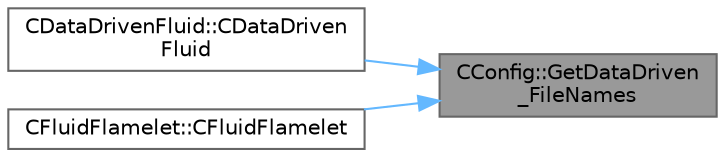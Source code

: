 digraph "CConfig::GetDataDriven_FileNames"
{
 // LATEX_PDF_SIZE
  bgcolor="transparent";
  edge [fontname=Helvetica,fontsize=10,labelfontname=Helvetica,labelfontsize=10];
  node [fontname=Helvetica,fontsize=10,shape=box,height=0.2,width=0.4];
  rankdir="RL";
  Node1 [id="Node000001",label="CConfig::GetDataDriven\l_FileNames",height=0.2,width=0.4,color="gray40", fillcolor="grey60", style="filled", fontcolor="black",tooltip="Get name of the input file for the data-driven fluid model interpolation method."];
  Node1 -> Node2 [id="edge1_Node000001_Node000002",dir="back",color="steelblue1",style="solid",tooltip=" "];
  Node2 [id="Node000002",label="CDataDrivenFluid::CDataDriven\lFluid",height=0.2,width=0.4,color="grey40", fillcolor="white", style="filled",URL="$classCDataDrivenFluid.html#ad7ecdddc41ba7e0b95da2459ca77b2c7",tooltip="Constructor of the class."];
  Node1 -> Node3 [id="edge2_Node000001_Node000003",dir="back",color="steelblue1",style="solid",tooltip=" "];
  Node3 [id="Node000003",label="CFluidFlamelet::CFluidFlamelet",height=0.2,width=0.4,color="grey40", fillcolor="white", style="filled",URL="$classCFluidFlamelet.html#ab5942552ea425d1d203fd8bb0aa1dfcb",tooltip=" "];
}
